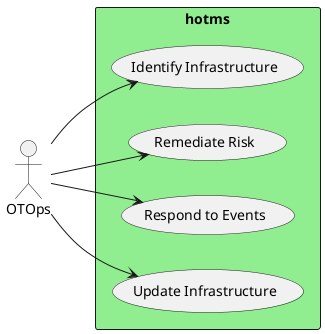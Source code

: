 @startuml

left to right direction


Actor "OTOps" as OTOps


rectangle "hotms" as hotms #lightgreen {
        usecase "Identify Infrastructure" as IdentifyInfrastructure
    OTOps --> IdentifyInfrastructure
    usecase "Remediate Risk" as RemediateRisk
    OTOps --> RemediateRisk
    usecase "Respond to Events" as RespondtoEvents
    OTOps --> RespondtoEvents
    usecase "Update Infrastructure" as UpdateInfrastructure
    OTOps --> UpdateInfrastructure

}


@enduml
